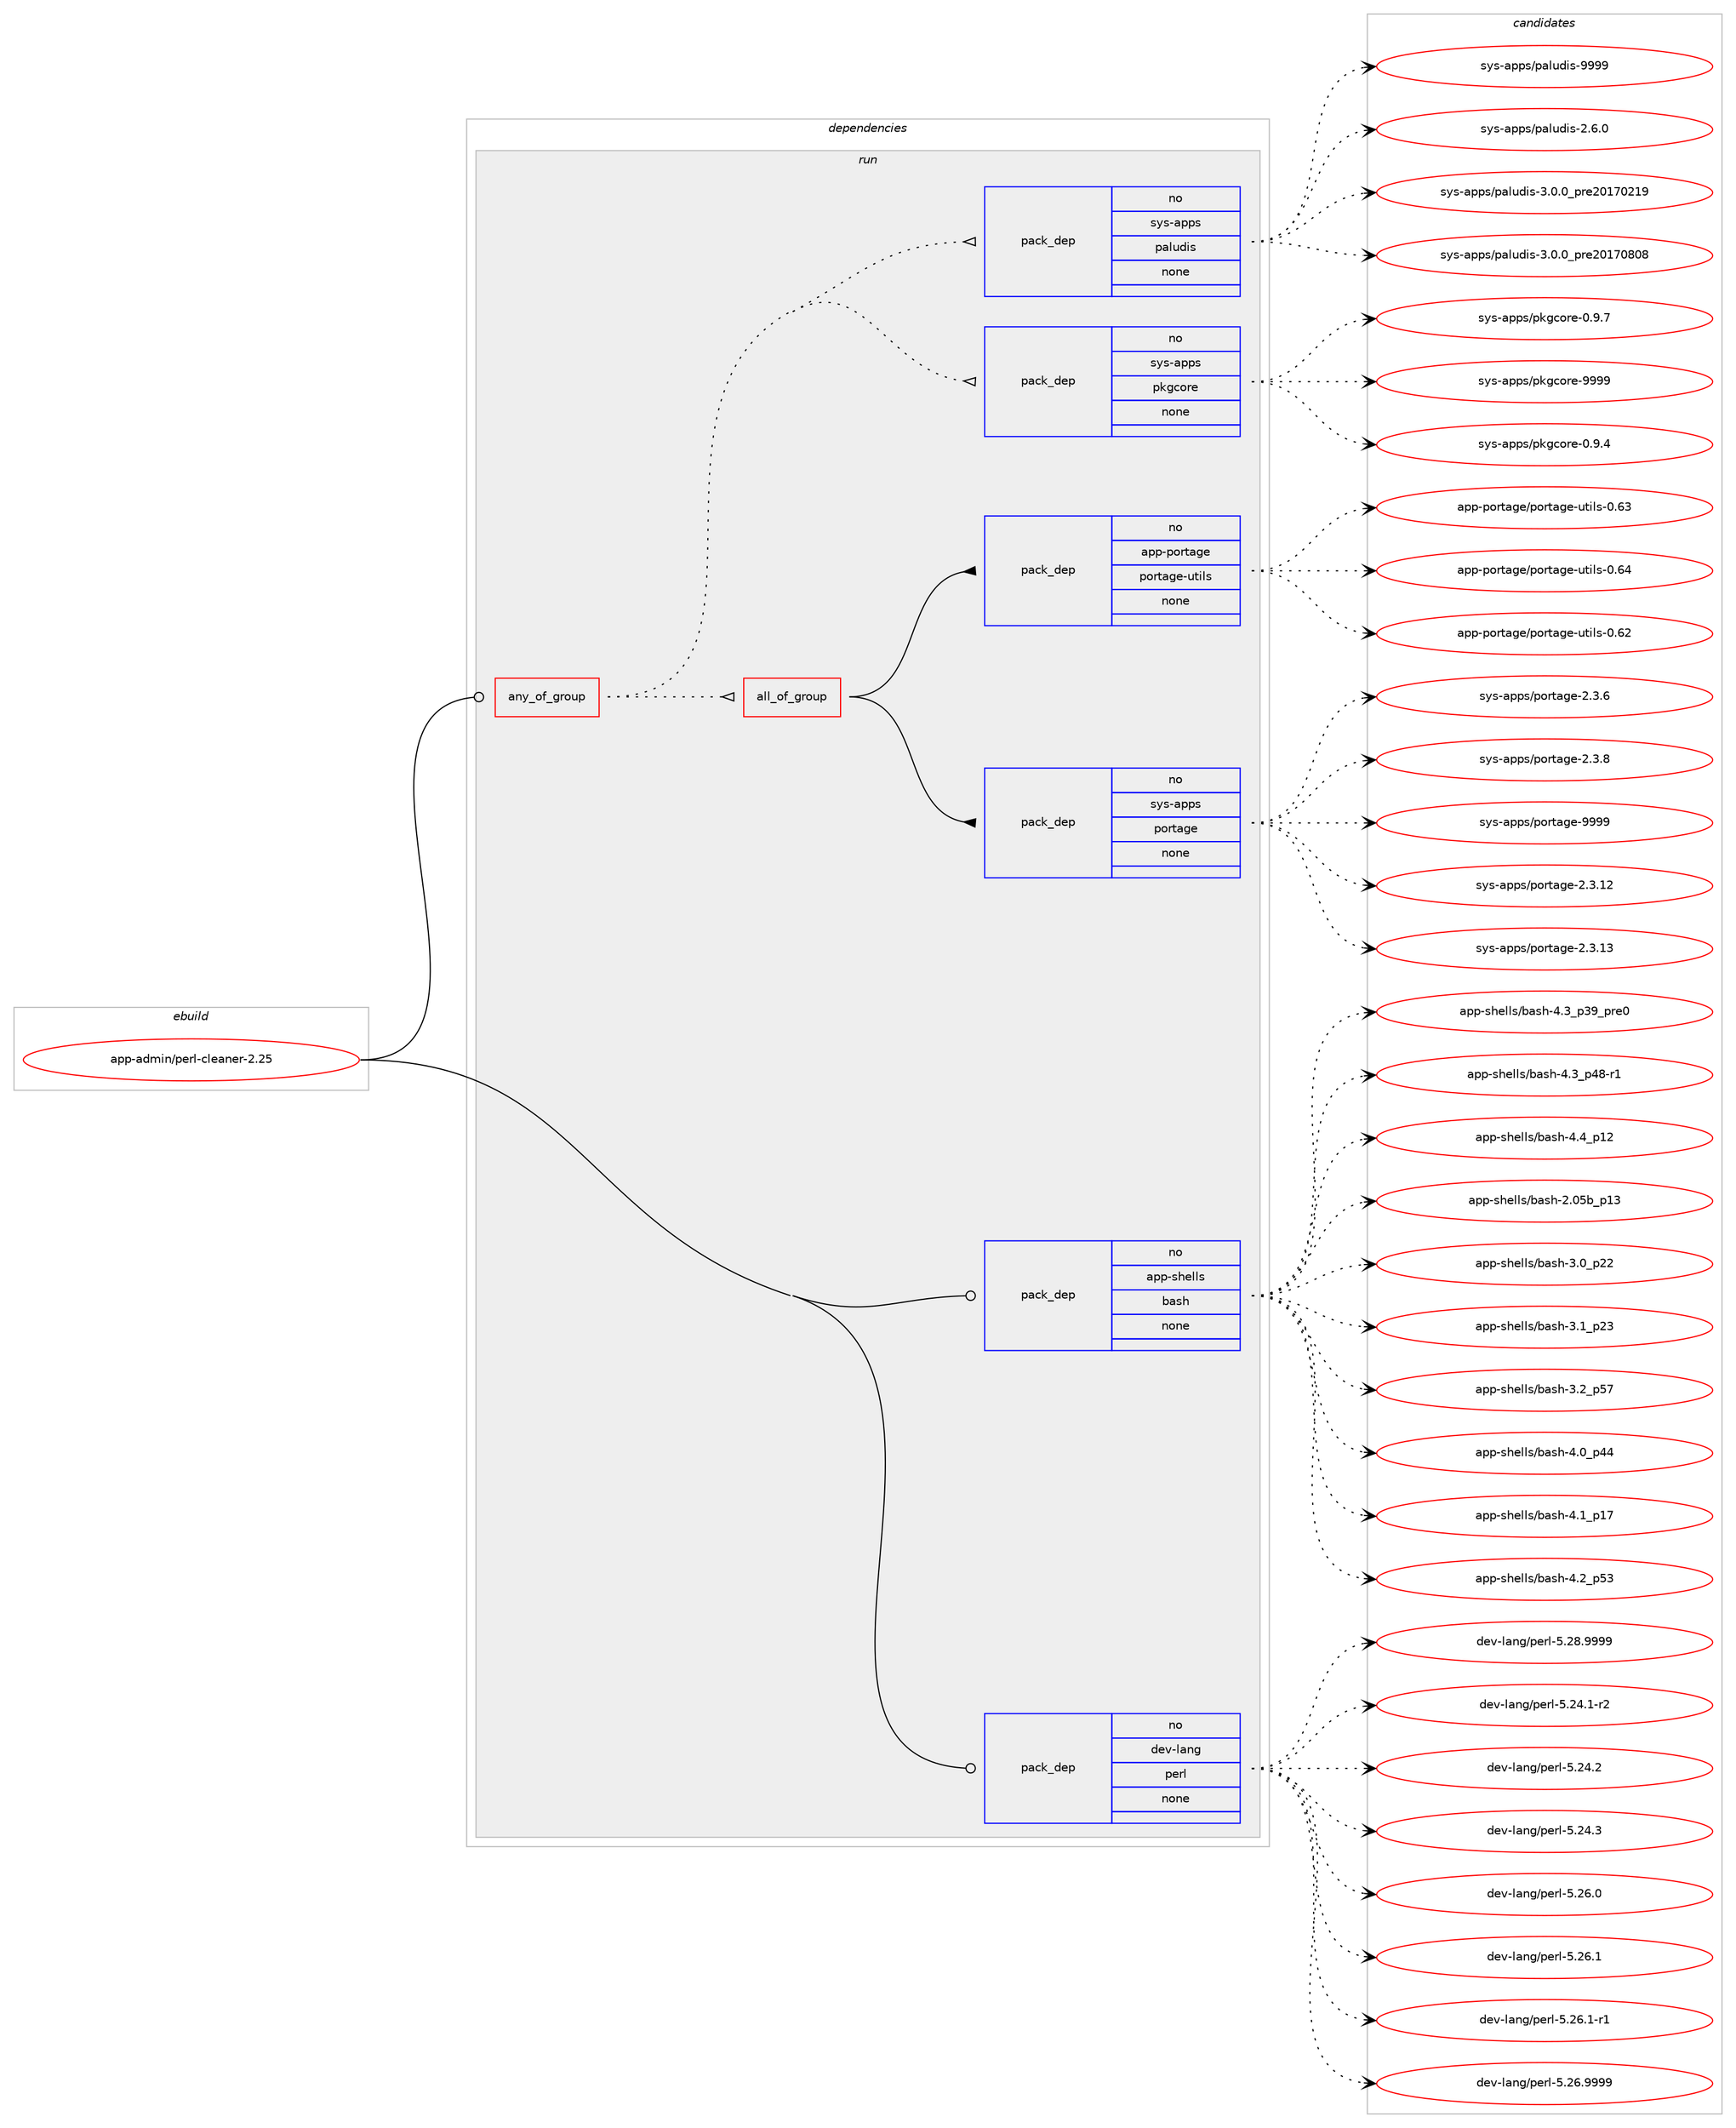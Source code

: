 digraph prolog {

# *************
# Graph options
# *************

newrank=true;
concentrate=true;
compound=true;
graph [rankdir=LR,fontname=Helvetica,fontsize=10,ranksep=1.5];#, ranksep=2.5, nodesep=0.2];
edge  [arrowhead=vee];
node  [fontname=Helvetica,fontsize=10];

# **********
# The ebuild
# **********

subgraph cluster_leftcol {
color=gray;
rank=same;
label=<<i>ebuild</i>>;
id [label="app-admin/perl-cleaner-2.25", color=red, width=4, href="../app-admin/perl-cleaner-2.25.svg"];
}

# ****************
# The dependencies
# ****************

subgraph cluster_midcol {
color=gray;
label=<<i>dependencies</i>>;
subgraph cluster_compile {
fillcolor="#eeeeee";
style=filled;
label=<<i>compile</i>>;
}
subgraph cluster_compileandrun {
fillcolor="#eeeeee";
style=filled;
label=<<i>compile and run</i>>;
}
subgraph cluster_run {
fillcolor="#eeeeee";
style=filled;
label=<<i>run</i>>;
subgraph any86 {
dependency3765 [label=<<TABLE BORDER="0" CELLBORDER="1" CELLSPACING="0" CELLPADDING="4"><TR><TD CELLPADDING="10">any_of_group</TD></TR></TABLE>>, shape=none, color=red];subgraph all4 {
dependency3766 [label=<<TABLE BORDER="0" CELLBORDER="1" CELLSPACING="0" CELLPADDING="4"><TR><TD CELLPADDING="10">all_of_group</TD></TR></TABLE>>, shape=none, color=red];subgraph pack2859 {
dependency3767 [label=<<TABLE BORDER="0" CELLBORDER="1" CELLSPACING="0" CELLPADDING="4" WIDTH="220"><TR><TD ROWSPAN="6" CELLPADDING="30">pack_dep</TD></TR><TR><TD WIDTH="110">no</TD></TR><TR><TD>sys-apps</TD></TR><TR><TD>portage</TD></TR><TR><TD>none</TD></TR><TR><TD></TD></TR></TABLE>>, shape=none, color=blue];
}
dependency3766:e -> dependency3767:w [weight=20,style="solid",arrowhead="inv"];
subgraph pack2860 {
dependency3768 [label=<<TABLE BORDER="0" CELLBORDER="1" CELLSPACING="0" CELLPADDING="4" WIDTH="220"><TR><TD ROWSPAN="6" CELLPADDING="30">pack_dep</TD></TR><TR><TD WIDTH="110">no</TD></TR><TR><TD>app-portage</TD></TR><TR><TD>portage-utils</TD></TR><TR><TD>none</TD></TR><TR><TD></TD></TR></TABLE>>, shape=none, color=blue];
}
dependency3766:e -> dependency3768:w [weight=20,style="solid",arrowhead="inv"];
}
dependency3765:e -> dependency3766:w [weight=20,style="dotted",arrowhead="oinv"];
subgraph pack2861 {
dependency3769 [label=<<TABLE BORDER="0" CELLBORDER="1" CELLSPACING="0" CELLPADDING="4" WIDTH="220"><TR><TD ROWSPAN="6" CELLPADDING="30">pack_dep</TD></TR><TR><TD WIDTH="110">no</TD></TR><TR><TD>sys-apps</TD></TR><TR><TD>pkgcore</TD></TR><TR><TD>none</TD></TR><TR><TD></TD></TR></TABLE>>, shape=none, color=blue];
}
dependency3765:e -> dependency3769:w [weight=20,style="dotted",arrowhead="oinv"];
subgraph pack2862 {
dependency3770 [label=<<TABLE BORDER="0" CELLBORDER="1" CELLSPACING="0" CELLPADDING="4" WIDTH="220"><TR><TD ROWSPAN="6" CELLPADDING="30">pack_dep</TD></TR><TR><TD WIDTH="110">no</TD></TR><TR><TD>sys-apps</TD></TR><TR><TD>paludis</TD></TR><TR><TD>none</TD></TR><TR><TD></TD></TR></TABLE>>, shape=none, color=blue];
}
dependency3765:e -> dependency3770:w [weight=20,style="dotted",arrowhead="oinv"];
}
id:e -> dependency3765:w [weight=20,style="solid",arrowhead="odot"];
subgraph pack2863 {
dependency3771 [label=<<TABLE BORDER="0" CELLBORDER="1" CELLSPACING="0" CELLPADDING="4" WIDTH="220"><TR><TD ROWSPAN="6" CELLPADDING="30">pack_dep</TD></TR><TR><TD WIDTH="110">no</TD></TR><TR><TD>app-shells</TD></TR><TR><TD>bash</TD></TR><TR><TD>none</TD></TR><TR><TD></TD></TR></TABLE>>, shape=none, color=blue];
}
id:e -> dependency3771:w [weight=20,style="solid",arrowhead="odot"];
subgraph pack2864 {
dependency3772 [label=<<TABLE BORDER="0" CELLBORDER="1" CELLSPACING="0" CELLPADDING="4" WIDTH="220"><TR><TD ROWSPAN="6" CELLPADDING="30">pack_dep</TD></TR><TR><TD WIDTH="110">no</TD></TR><TR><TD>dev-lang</TD></TR><TR><TD>perl</TD></TR><TR><TD>none</TD></TR><TR><TD></TD></TR></TABLE>>, shape=none, color=blue];
}
id:e -> dependency3772:w [weight=20,style="solid",arrowhead="odot"];
}
}

# **************
# The candidates
# **************

subgraph cluster_choices {
rank=same;
color=gray;
label=<<i>candidates</i>>;

subgraph choice2859 {
color=black;
nodesep=1;
choice1151211154597112112115471121111141169710310145504651464950 [label="sys-apps/portage-2.3.12", color=red, width=4,href="../sys-apps/portage-2.3.12.svg"];
choice1151211154597112112115471121111141169710310145504651464951 [label="sys-apps/portage-2.3.13", color=red, width=4,href="../sys-apps/portage-2.3.13.svg"];
choice11512111545971121121154711211111411697103101455046514654 [label="sys-apps/portage-2.3.6", color=red, width=4,href="../sys-apps/portage-2.3.6.svg"];
choice11512111545971121121154711211111411697103101455046514656 [label="sys-apps/portage-2.3.8", color=red, width=4,href="../sys-apps/portage-2.3.8.svg"];
choice115121115459711211211547112111114116971031014557575757 [label="sys-apps/portage-9999", color=red, width=4,href="../sys-apps/portage-9999.svg"];
dependency3767:e -> choice1151211154597112112115471121111141169710310145504651464950:w [style=dotted,weight="100"];
dependency3767:e -> choice1151211154597112112115471121111141169710310145504651464951:w [style=dotted,weight="100"];
dependency3767:e -> choice11512111545971121121154711211111411697103101455046514654:w [style=dotted,weight="100"];
dependency3767:e -> choice11512111545971121121154711211111411697103101455046514656:w [style=dotted,weight="100"];
dependency3767:e -> choice115121115459711211211547112111114116971031014557575757:w [style=dotted,weight="100"];
}
subgraph choice2860 {
color=black;
nodesep=1;
choice9711211245112111114116971031014711211111411697103101451171161051081154548465450 [label="app-portage/portage-utils-0.62", color=red, width=4,href="../app-portage/portage-utils-0.62.svg"];
choice9711211245112111114116971031014711211111411697103101451171161051081154548465451 [label="app-portage/portage-utils-0.63", color=red, width=4,href="../app-portage/portage-utils-0.63.svg"];
choice9711211245112111114116971031014711211111411697103101451171161051081154548465452 [label="app-portage/portage-utils-0.64", color=red, width=4,href="../app-portage/portage-utils-0.64.svg"];
dependency3768:e -> choice9711211245112111114116971031014711211111411697103101451171161051081154548465450:w [style=dotted,weight="100"];
dependency3768:e -> choice9711211245112111114116971031014711211111411697103101451171161051081154548465451:w [style=dotted,weight="100"];
dependency3768:e -> choice9711211245112111114116971031014711211111411697103101451171161051081154548465452:w [style=dotted,weight="100"];
}
subgraph choice2861 {
color=black;
nodesep=1;
choice11512111545971121121154711210710399111114101454846574652 [label="sys-apps/pkgcore-0.9.4", color=red, width=4,href="../sys-apps/pkgcore-0.9.4.svg"];
choice11512111545971121121154711210710399111114101454846574655 [label="sys-apps/pkgcore-0.9.7", color=red, width=4,href="../sys-apps/pkgcore-0.9.7.svg"];
choice115121115459711211211547112107103991111141014557575757 [label="sys-apps/pkgcore-9999", color=red, width=4,href="../sys-apps/pkgcore-9999.svg"];
dependency3769:e -> choice11512111545971121121154711210710399111114101454846574652:w [style=dotted,weight="100"];
dependency3769:e -> choice11512111545971121121154711210710399111114101454846574655:w [style=dotted,weight="100"];
dependency3769:e -> choice115121115459711211211547112107103991111141014557575757:w [style=dotted,weight="100"];
}
subgraph choice2862 {
color=black;
nodesep=1;
choice11512111545971121121154711297108117100105115455046544648 [label="sys-apps/paludis-2.6.0", color=red, width=4,href="../sys-apps/paludis-2.6.0.svg"];
choice11512111545971121121154711297108117100105115455146484648951121141015048495548504957 [label="sys-apps/paludis-3.0.0_pre20170219", color=red, width=4,href="../sys-apps/paludis-3.0.0_pre20170219.svg"];
choice11512111545971121121154711297108117100105115455146484648951121141015048495548564856 [label="sys-apps/paludis-3.0.0_pre20170808", color=red, width=4,href="../sys-apps/paludis-3.0.0_pre20170808.svg"];
choice115121115459711211211547112971081171001051154557575757 [label="sys-apps/paludis-9999", color=red, width=4,href="../sys-apps/paludis-9999.svg"];
dependency3770:e -> choice11512111545971121121154711297108117100105115455046544648:w [style=dotted,weight="100"];
dependency3770:e -> choice11512111545971121121154711297108117100105115455146484648951121141015048495548504957:w [style=dotted,weight="100"];
dependency3770:e -> choice11512111545971121121154711297108117100105115455146484648951121141015048495548564856:w [style=dotted,weight="100"];
dependency3770:e -> choice115121115459711211211547112971081171001051154557575757:w [style=dotted,weight="100"];
}
subgraph choice2863 {
color=black;
nodesep=1;
choice9711211245115104101108108115479897115104455046485398951124951 [label="app-shells/bash-2.05b_p13", color=red, width=4,href="../app-shells/bash-2.05b_p13.svg"];
choice971121124511510410110810811547989711510445514648951125050 [label="app-shells/bash-3.0_p22", color=red, width=4,href="../app-shells/bash-3.0_p22.svg"];
choice971121124511510410110810811547989711510445514649951125051 [label="app-shells/bash-3.1_p23", color=red, width=4,href="../app-shells/bash-3.1_p23.svg"];
choice971121124511510410110810811547989711510445514650951125355 [label="app-shells/bash-3.2_p57", color=red, width=4,href="../app-shells/bash-3.2_p57.svg"];
choice971121124511510410110810811547989711510445524648951125252 [label="app-shells/bash-4.0_p44", color=red, width=4,href="../app-shells/bash-4.0_p44.svg"];
choice971121124511510410110810811547989711510445524649951124955 [label="app-shells/bash-4.1_p17", color=red, width=4,href="../app-shells/bash-4.1_p17.svg"];
choice971121124511510410110810811547989711510445524650951125351 [label="app-shells/bash-4.2_p53", color=red, width=4,href="../app-shells/bash-4.2_p53.svg"];
choice9711211245115104101108108115479897115104455246519511251579511211410148 [label="app-shells/bash-4.3_p39_pre0", color=red, width=4,href="../app-shells/bash-4.3_p39_pre0.svg"];
choice9711211245115104101108108115479897115104455246519511252564511449 [label="app-shells/bash-4.3_p48-r1", color=red, width=4,href="../app-shells/bash-4.3_p48-r1.svg"];
choice971121124511510410110810811547989711510445524652951124950 [label="app-shells/bash-4.4_p12", color=red, width=4,href="../app-shells/bash-4.4_p12.svg"];
dependency3771:e -> choice9711211245115104101108108115479897115104455046485398951124951:w [style=dotted,weight="100"];
dependency3771:e -> choice971121124511510410110810811547989711510445514648951125050:w [style=dotted,weight="100"];
dependency3771:e -> choice971121124511510410110810811547989711510445514649951125051:w [style=dotted,weight="100"];
dependency3771:e -> choice971121124511510410110810811547989711510445514650951125355:w [style=dotted,weight="100"];
dependency3771:e -> choice971121124511510410110810811547989711510445524648951125252:w [style=dotted,weight="100"];
dependency3771:e -> choice971121124511510410110810811547989711510445524649951124955:w [style=dotted,weight="100"];
dependency3771:e -> choice971121124511510410110810811547989711510445524650951125351:w [style=dotted,weight="100"];
dependency3771:e -> choice9711211245115104101108108115479897115104455246519511251579511211410148:w [style=dotted,weight="100"];
dependency3771:e -> choice9711211245115104101108108115479897115104455246519511252564511449:w [style=dotted,weight="100"];
dependency3771:e -> choice971121124511510410110810811547989711510445524652951124950:w [style=dotted,weight="100"];
}
subgraph choice2864 {
color=black;
nodesep=1;
choice100101118451089711010347112101114108455346505246494511450 [label="dev-lang/perl-5.24.1-r2", color=red, width=4,href="../dev-lang/perl-5.24.1-r2.svg"];
choice10010111845108971101034711210111410845534650524650 [label="dev-lang/perl-5.24.2", color=red, width=4,href="../dev-lang/perl-5.24.2.svg"];
choice10010111845108971101034711210111410845534650524651 [label="dev-lang/perl-5.24.3", color=red, width=4,href="../dev-lang/perl-5.24.3.svg"];
choice10010111845108971101034711210111410845534650544648 [label="dev-lang/perl-5.26.0", color=red, width=4,href="../dev-lang/perl-5.26.0.svg"];
choice10010111845108971101034711210111410845534650544649 [label="dev-lang/perl-5.26.1", color=red, width=4,href="../dev-lang/perl-5.26.1.svg"];
choice100101118451089711010347112101114108455346505446494511449 [label="dev-lang/perl-5.26.1-r1", color=red, width=4,href="../dev-lang/perl-5.26.1-r1.svg"];
choice10010111845108971101034711210111410845534650544657575757 [label="dev-lang/perl-5.26.9999", color=red, width=4,href="../dev-lang/perl-5.26.9999.svg"];
choice10010111845108971101034711210111410845534650564657575757 [label="dev-lang/perl-5.28.9999", color=red, width=4,href="../dev-lang/perl-5.28.9999.svg"];
dependency3772:e -> choice100101118451089711010347112101114108455346505246494511450:w [style=dotted,weight="100"];
dependency3772:e -> choice10010111845108971101034711210111410845534650524650:w [style=dotted,weight="100"];
dependency3772:e -> choice10010111845108971101034711210111410845534650524651:w [style=dotted,weight="100"];
dependency3772:e -> choice10010111845108971101034711210111410845534650544648:w [style=dotted,weight="100"];
dependency3772:e -> choice10010111845108971101034711210111410845534650544649:w [style=dotted,weight="100"];
dependency3772:e -> choice100101118451089711010347112101114108455346505446494511449:w [style=dotted,weight="100"];
dependency3772:e -> choice10010111845108971101034711210111410845534650544657575757:w [style=dotted,weight="100"];
dependency3772:e -> choice10010111845108971101034711210111410845534650564657575757:w [style=dotted,weight="100"];
}
}

}
